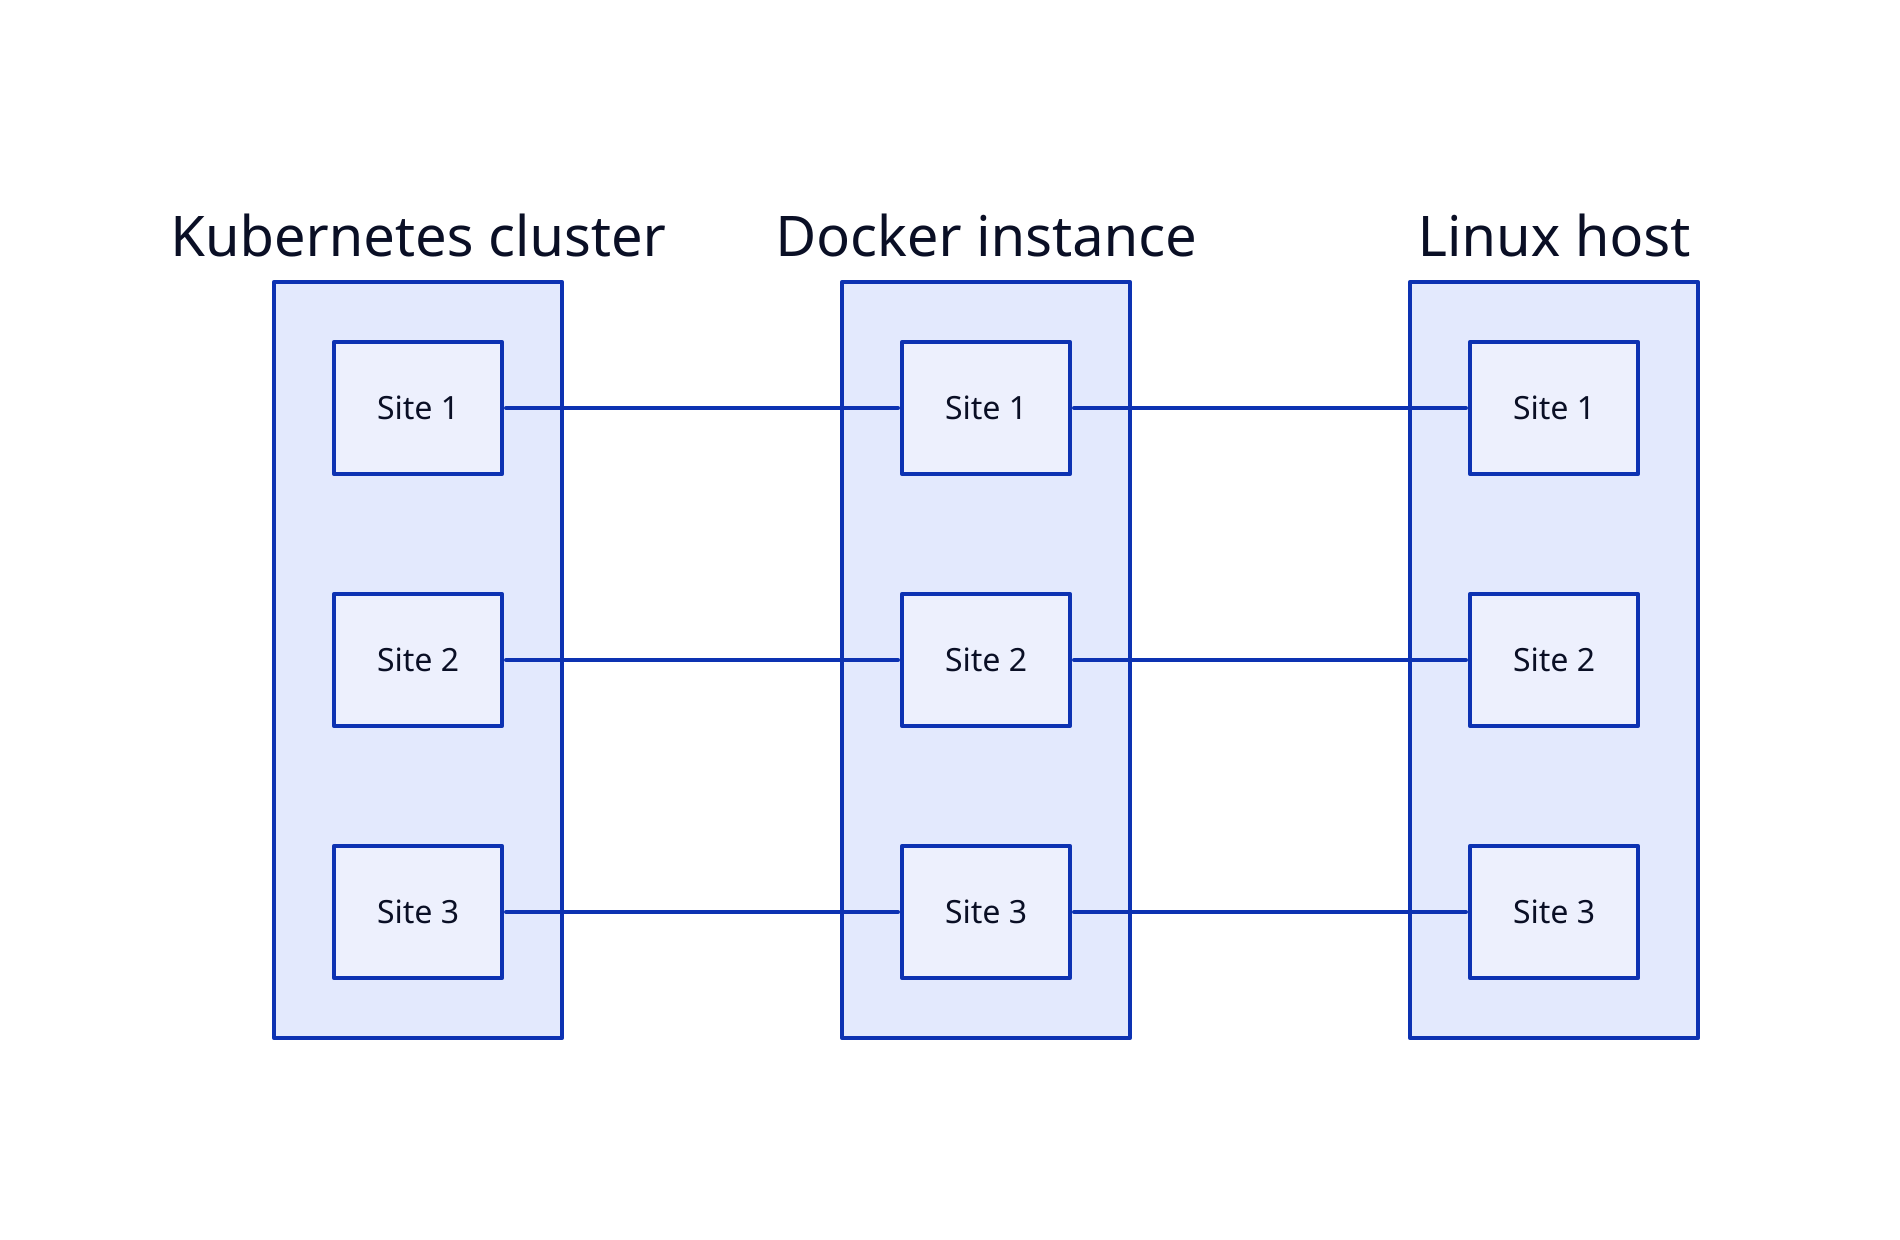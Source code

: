 direction: right

Kubernetes cluster.Site 1 -- Docker instance.Site 1 -- Linux host.Site 1
Kubernetes cluster.Site 2 -- Docker instance.Site 2 -- Linux host.Site 2
Kubernetes cluster.Site 3 -- Docker instance.Site 3 -- Linux host.Site 3
